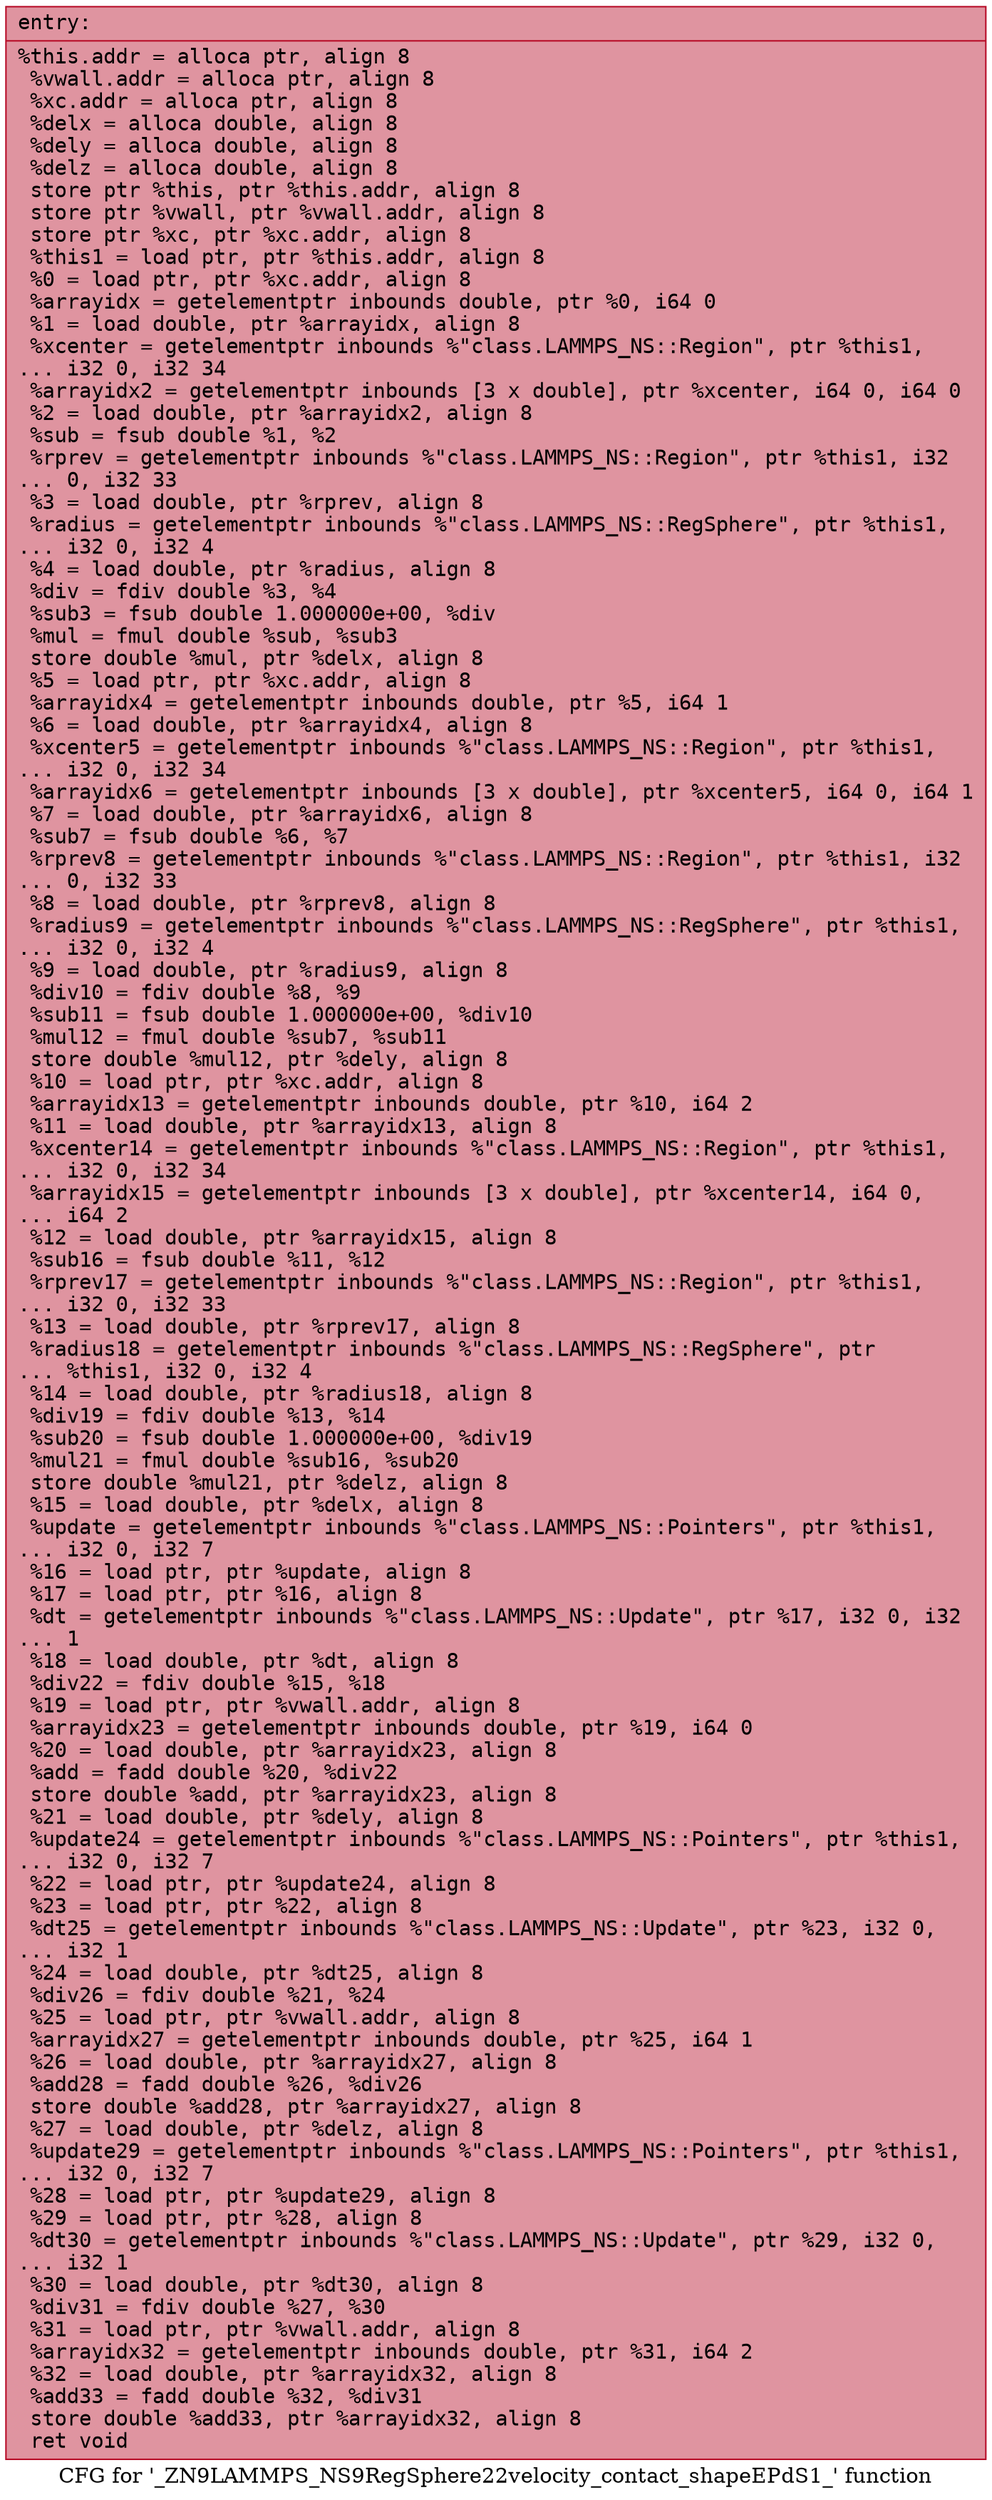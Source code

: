 digraph "CFG for '_ZN9LAMMPS_NS9RegSphere22velocity_contact_shapeEPdS1_' function" {
	label="CFG for '_ZN9LAMMPS_NS9RegSphere22velocity_contact_shapeEPdS1_' function";

	Node0x55f8d2d054b0 [shape=record,color="#b70d28ff", style=filled, fillcolor="#b70d2870" fontname="Courier",label="{entry:\l|  %this.addr = alloca ptr, align 8\l  %vwall.addr = alloca ptr, align 8\l  %xc.addr = alloca ptr, align 8\l  %delx = alloca double, align 8\l  %dely = alloca double, align 8\l  %delz = alloca double, align 8\l  store ptr %this, ptr %this.addr, align 8\l  store ptr %vwall, ptr %vwall.addr, align 8\l  store ptr %xc, ptr %xc.addr, align 8\l  %this1 = load ptr, ptr %this.addr, align 8\l  %0 = load ptr, ptr %xc.addr, align 8\l  %arrayidx = getelementptr inbounds double, ptr %0, i64 0\l  %1 = load double, ptr %arrayidx, align 8\l  %xcenter = getelementptr inbounds %\"class.LAMMPS_NS::Region\", ptr %this1,\l... i32 0, i32 34\l  %arrayidx2 = getelementptr inbounds [3 x double], ptr %xcenter, i64 0, i64 0\l  %2 = load double, ptr %arrayidx2, align 8\l  %sub = fsub double %1, %2\l  %rprev = getelementptr inbounds %\"class.LAMMPS_NS::Region\", ptr %this1, i32\l... 0, i32 33\l  %3 = load double, ptr %rprev, align 8\l  %radius = getelementptr inbounds %\"class.LAMMPS_NS::RegSphere\", ptr %this1,\l... i32 0, i32 4\l  %4 = load double, ptr %radius, align 8\l  %div = fdiv double %3, %4\l  %sub3 = fsub double 1.000000e+00, %div\l  %mul = fmul double %sub, %sub3\l  store double %mul, ptr %delx, align 8\l  %5 = load ptr, ptr %xc.addr, align 8\l  %arrayidx4 = getelementptr inbounds double, ptr %5, i64 1\l  %6 = load double, ptr %arrayidx4, align 8\l  %xcenter5 = getelementptr inbounds %\"class.LAMMPS_NS::Region\", ptr %this1,\l... i32 0, i32 34\l  %arrayidx6 = getelementptr inbounds [3 x double], ptr %xcenter5, i64 0, i64 1\l  %7 = load double, ptr %arrayidx6, align 8\l  %sub7 = fsub double %6, %7\l  %rprev8 = getelementptr inbounds %\"class.LAMMPS_NS::Region\", ptr %this1, i32\l... 0, i32 33\l  %8 = load double, ptr %rprev8, align 8\l  %radius9 = getelementptr inbounds %\"class.LAMMPS_NS::RegSphere\", ptr %this1,\l... i32 0, i32 4\l  %9 = load double, ptr %radius9, align 8\l  %div10 = fdiv double %8, %9\l  %sub11 = fsub double 1.000000e+00, %div10\l  %mul12 = fmul double %sub7, %sub11\l  store double %mul12, ptr %dely, align 8\l  %10 = load ptr, ptr %xc.addr, align 8\l  %arrayidx13 = getelementptr inbounds double, ptr %10, i64 2\l  %11 = load double, ptr %arrayidx13, align 8\l  %xcenter14 = getelementptr inbounds %\"class.LAMMPS_NS::Region\", ptr %this1,\l... i32 0, i32 34\l  %arrayidx15 = getelementptr inbounds [3 x double], ptr %xcenter14, i64 0,\l... i64 2\l  %12 = load double, ptr %arrayidx15, align 8\l  %sub16 = fsub double %11, %12\l  %rprev17 = getelementptr inbounds %\"class.LAMMPS_NS::Region\", ptr %this1,\l... i32 0, i32 33\l  %13 = load double, ptr %rprev17, align 8\l  %radius18 = getelementptr inbounds %\"class.LAMMPS_NS::RegSphere\", ptr\l... %this1, i32 0, i32 4\l  %14 = load double, ptr %radius18, align 8\l  %div19 = fdiv double %13, %14\l  %sub20 = fsub double 1.000000e+00, %div19\l  %mul21 = fmul double %sub16, %sub20\l  store double %mul21, ptr %delz, align 8\l  %15 = load double, ptr %delx, align 8\l  %update = getelementptr inbounds %\"class.LAMMPS_NS::Pointers\", ptr %this1,\l... i32 0, i32 7\l  %16 = load ptr, ptr %update, align 8\l  %17 = load ptr, ptr %16, align 8\l  %dt = getelementptr inbounds %\"class.LAMMPS_NS::Update\", ptr %17, i32 0, i32\l... 1\l  %18 = load double, ptr %dt, align 8\l  %div22 = fdiv double %15, %18\l  %19 = load ptr, ptr %vwall.addr, align 8\l  %arrayidx23 = getelementptr inbounds double, ptr %19, i64 0\l  %20 = load double, ptr %arrayidx23, align 8\l  %add = fadd double %20, %div22\l  store double %add, ptr %arrayidx23, align 8\l  %21 = load double, ptr %dely, align 8\l  %update24 = getelementptr inbounds %\"class.LAMMPS_NS::Pointers\", ptr %this1,\l... i32 0, i32 7\l  %22 = load ptr, ptr %update24, align 8\l  %23 = load ptr, ptr %22, align 8\l  %dt25 = getelementptr inbounds %\"class.LAMMPS_NS::Update\", ptr %23, i32 0,\l... i32 1\l  %24 = load double, ptr %dt25, align 8\l  %div26 = fdiv double %21, %24\l  %25 = load ptr, ptr %vwall.addr, align 8\l  %arrayidx27 = getelementptr inbounds double, ptr %25, i64 1\l  %26 = load double, ptr %arrayidx27, align 8\l  %add28 = fadd double %26, %div26\l  store double %add28, ptr %arrayidx27, align 8\l  %27 = load double, ptr %delz, align 8\l  %update29 = getelementptr inbounds %\"class.LAMMPS_NS::Pointers\", ptr %this1,\l... i32 0, i32 7\l  %28 = load ptr, ptr %update29, align 8\l  %29 = load ptr, ptr %28, align 8\l  %dt30 = getelementptr inbounds %\"class.LAMMPS_NS::Update\", ptr %29, i32 0,\l... i32 1\l  %30 = load double, ptr %dt30, align 8\l  %div31 = fdiv double %27, %30\l  %31 = load ptr, ptr %vwall.addr, align 8\l  %arrayidx32 = getelementptr inbounds double, ptr %31, i64 2\l  %32 = load double, ptr %arrayidx32, align 8\l  %add33 = fadd double %32, %div31\l  store double %add33, ptr %arrayidx32, align 8\l  ret void\l}"];
}
